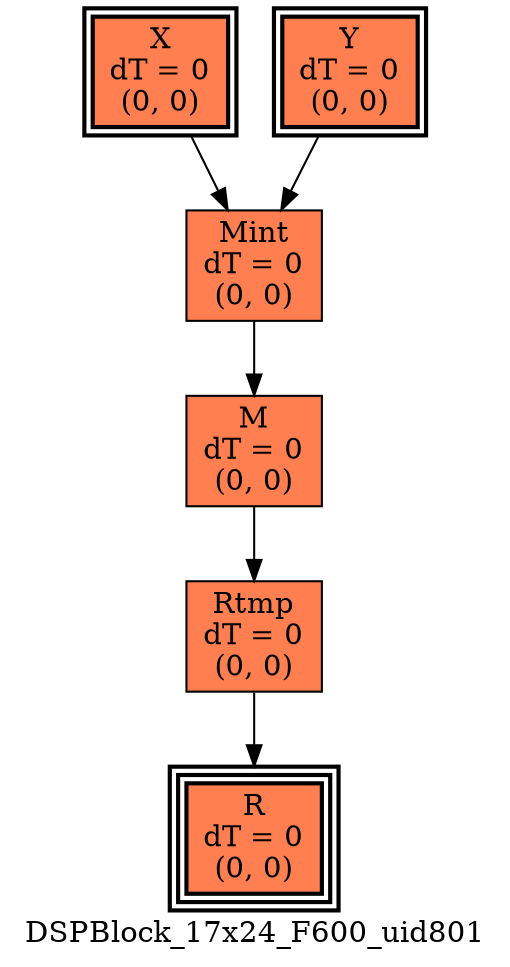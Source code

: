 digraph DSPBlock_17x24_F600_uid801
{
	//graph drawing options
	label=DSPBlock_17x24_F600_uid801;
	labelloc=bottom;
	labeljust=right;
	ratio=auto;
	nodesep=0.25;
	ranksep=0.5;

	//input/output signals of operator DSPBlock_17x24_F600_uid801
	X__DSPBlock_17x24_F600_uid801 [ label="X\ndT = 0\n(0, 0)", shape=box, color=black, style="bold, filled", fillcolor=coral, peripheries=2 ];
	Y__DSPBlock_17x24_F600_uid801 [ label="Y\ndT = 0\n(0, 0)", shape=box, color=black, style="bold, filled", fillcolor=coral, peripheries=2 ];
	R__DSPBlock_17x24_F600_uid801 [ label="R\ndT = 0\n(0, 0)", shape=box, color=black, style="bold, filled", fillcolor=coral, peripheries=3 ];
	{rank=same X__DSPBlock_17x24_F600_uid801, Y__DSPBlock_17x24_F600_uid801};
	{rank=same R__DSPBlock_17x24_F600_uid801};
	//internal signals of operator DSPBlock_17x24_F600_uid801
	Mint__DSPBlock_17x24_F600_uid801 [ label="Mint\ndT = 0\n(0, 0)", shape=box, color=black, style=filled, fillcolor=coral, peripheries=1 ];
	M__DSPBlock_17x24_F600_uid801 [ label="M\ndT = 0\n(0, 0)", shape=box, color=black, style=filled, fillcolor=coral, peripheries=1 ];
	Rtmp__DSPBlock_17x24_F600_uid801 [ label="Rtmp\ndT = 0\n(0, 0)", shape=box, color=black, style=filled, fillcolor=coral, peripheries=1 ];

	//subcomponents of operator DSPBlock_17x24_F600_uid801

	//input and internal signal connections of operator DSPBlock_17x24_F600_uid801
	X__DSPBlock_17x24_F600_uid801 -> Mint__DSPBlock_17x24_F600_uid801 [ arrowhead=normal, arrowsize=1.0, arrowtail=normal, color=black, dir=forward  ];
	Y__DSPBlock_17x24_F600_uid801 -> Mint__DSPBlock_17x24_F600_uid801 [ arrowhead=normal, arrowsize=1.0, arrowtail=normal, color=black, dir=forward  ];
	Mint__DSPBlock_17x24_F600_uid801 -> M__DSPBlock_17x24_F600_uid801 [ arrowhead=normal, arrowsize=1.0, arrowtail=normal, color=black, dir=forward  ];
	M__DSPBlock_17x24_F600_uid801 -> Rtmp__DSPBlock_17x24_F600_uid801 [ arrowhead=normal, arrowsize=1.0, arrowtail=normal, color=black, dir=forward  ];
	Rtmp__DSPBlock_17x24_F600_uid801 -> R__DSPBlock_17x24_F600_uid801 [ arrowhead=normal, arrowsize=1.0, arrowtail=normal, color=black, dir=forward  ];
}

